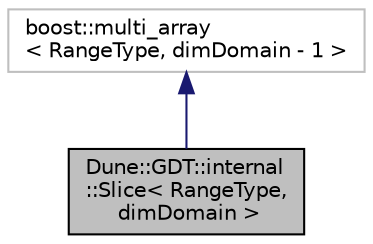 digraph "Dune::GDT::internal::Slice&lt; RangeType, dimDomain &gt;"
{
  edge [fontname="Helvetica",fontsize="10",labelfontname="Helvetica",labelfontsize="10"];
  node [fontname="Helvetica",fontsize="10",shape=record];
  Node0 [label="Dune::GDT::internal\l::Slice\< RangeType,\l dimDomain \>",height=0.2,width=0.4,color="black", fillcolor="grey75", style="filled", fontcolor="black"];
  Node1 -> Node0 [dir="back",color="midnightblue",fontsize="10",style="solid",fontname="Helvetica"];
  Node1 [label="boost::multi_array\l\< RangeType, dimDomain - 1 \>",height=0.2,width=0.4,color="grey75", fillcolor="white", style="filled"];
}
